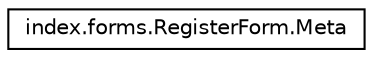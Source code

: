 digraph "Graphical Class Hierarchy"
{
  edge [fontname="Helvetica",fontsize="10",labelfontname="Helvetica",labelfontsize="10"];
  node [fontname="Helvetica",fontsize="10",shape=record];
  rankdir="LR";
  Node0 [label="index.forms.RegisterForm.Meta",height=0.2,width=0.4,color="black", fillcolor="white", style="filled",URL="$classindex_1_1forms_1_1RegisterForm_1_1Meta.html"];
}

